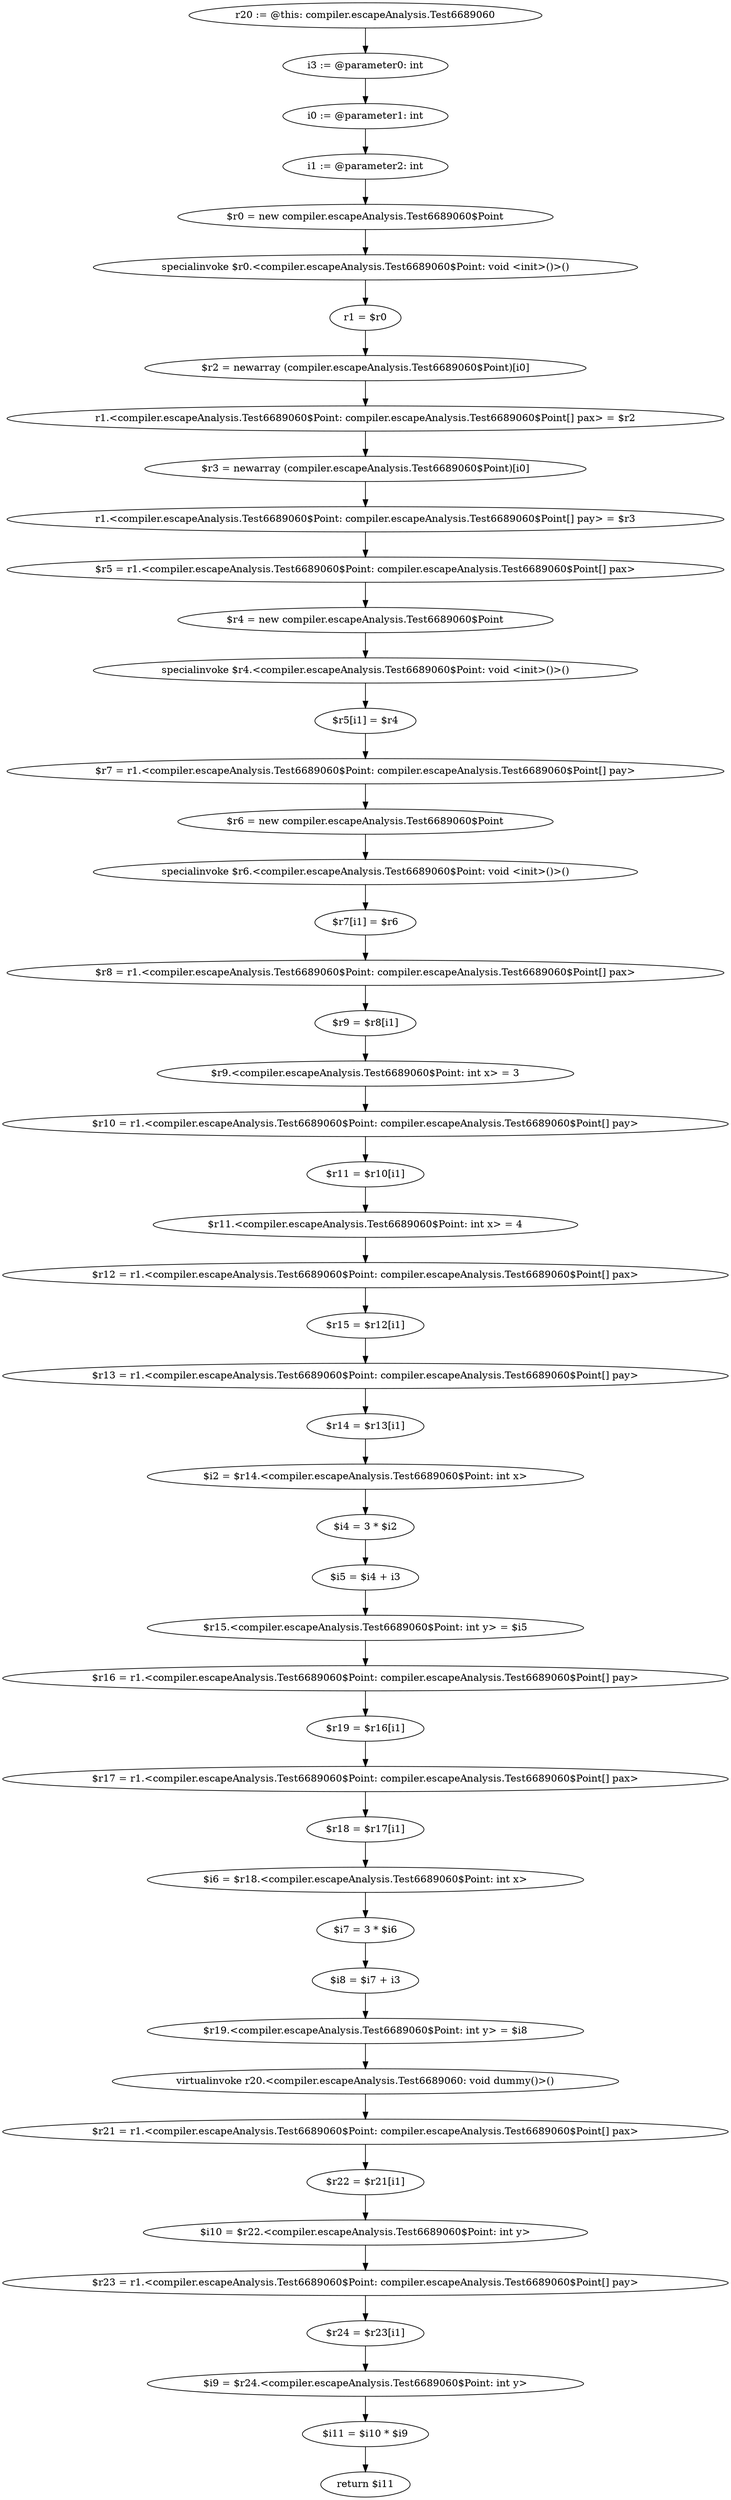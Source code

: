digraph "unitGraph" {
    "r20 := @this: compiler.escapeAnalysis.Test6689060"
    "i3 := @parameter0: int"
    "i0 := @parameter1: int"
    "i1 := @parameter2: int"
    "$r0 = new compiler.escapeAnalysis.Test6689060$Point"
    "specialinvoke $r0.<compiler.escapeAnalysis.Test6689060$Point: void <init>()>()"
    "r1 = $r0"
    "$r2 = newarray (compiler.escapeAnalysis.Test6689060$Point)[i0]"
    "r1.<compiler.escapeAnalysis.Test6689060$Point: compiler.escapeAnalysis.Test6689060$Point[] pax> = $r2"
    "$r3 = newarray (compiler.escapeAnalysis.Test6689060$Point)[i0]"
    "r1.<compiler.escapeAnalysis.Test6689060$Point: compiler.escapeAnalysis.Test6689060$Point[] pay> = $r3"
    "$r5 = r1.<compiler.escapeAnalysis.Test6689060$Point: compiler.escapeAnalysis.Test6689060$Point[] pax>"
    "$r4 = new compiler.escapeAnalysis.Test6689060$Point"
    "specialinvoke $r4.<compiler.escapeAnalysis.Test6689060$Point: void <init>()>()"
    "$r5[i1] = $r4"
    "$r7 = r1.<compiler.escapeAnalysis.Test6689060$Point: compiler.escapeAnalysis.Test6689060$Point[] pay>"
    "$r6 = new compiler.escapeAnalysis.Test6689060$Point"
    "specialinvoke $r6.<compiler.escapeAnalysis.Test6689060$Point: void <init>()>()"
    "$r7[i1] = $r6"
    "$r8 = r1.<compiler.escapeAnalysis.Test6689060$Point: compiler.escapeAnalysis.Test6689060$Point[] pax>"
    "$r9 = $r8[i1]"
    "$r9.<compiler.escapeAnalysis.Test6689060$Point: int x> = 3"
    "$r10 = r1.<compiler.escapeAnalysis.Test6689060$Point: compiler.escapeAnalysis.Test6689060$Point[] pay>"
    "$r11 = $r10[i1]"
    "$r11.<compiler.escapeAnalysis.Test6689060$Point: int x> = 4"
    "$r12 = r1.<compiler.escapeAnalysis.Test6689060$Point: compiler.escapeAnalysis.Test6689060$Point[] pax>"
    "$r15 = $r12[i1]"
    "$r13 = r1.<compiler.escapeAnalysis.Test6689060$Point: compiler.escapeAnalysis.Test6689060$Point[] pay>"
    "$r14 = $r13[i1]"
    "$i2 = $r14.<compiler.escapeAnalysis.Test6689060$Point: int x>"
    "$i4 = 3 * $i2"
    "$i5 = $i4 + i3"
    "$r15.<compiler.escapeAnalysis.Test6689060$Point: int y> = $i5"
    "$r16 = r1.<compiler.escapeAnalysis.Test6689060$Point: compiler.escapeAnalysis.Test6689060$Point[] pay>"
    "$r19 = $r16[i1]"
    "$r17 = r1.<compiler.escapeAnalysis.Test6689060$Point: compiler.escapeAnalysis.Test6689060$Point[] pax>"
    "$r18 = $r17[i1]"
    "$i6 = $r18.<compiler.escapeAnalysis.Test6689060$Point: int x>"
    "$i7 = 3 * $i6"
    "$i8 = $i7 + i3"
    "$r19.<compiler.escapeAnalysis.Test6689060$Point: int y> = $i8"
    "virtualinvoke r20.<compiler.escapeAnalysis.Test6689060: void dummy()>()"
    "$r21 = r1.<compiler.escapeAnalysis.Test6689060$Point: compiler.escapeAnalysis.Test6689060$Point[] pax>"
    "$r22 = $r21[i1]"
    "$i10 = $r22.<compiler.escapeAnalysis.Test6689060$Point: int y>"
    "$r23 = r1.<compiler.escapeAnalysis.Test6689060$Point: compiler.escapeAnalysis.Test6689060$Point[] pay>"
    "$r24 = $r23[i1]"
    "$i9 = $r24.<compiler.escapeAnalysis.Test6689060$Point: int y>"
    "$i11 = $i10 * $i9"
    "return $i11"
    "r20 := @this: compiler.escapeAnalysis.Test6689060"->"i3 := @parameter0: int";
    "i3 := @parameter0: int"->"i0 := @parameter1: int";
    "i0 := @parameter1: int"->"i1 := @parameter2: int";
    "i1 := @parameter2: int"->"$r0 = new compiler.escapeAnalysis.Test6689060$Point";
    "$r0 = new compiler.escapeAnalysis.Test6689060$Point"->"specialinvoke $r0.<compiler.escapeAnalysis.Test6689060$Point: void <init>()>()";
    "specialinvoke $r0.<compiler.escapeAnalysis.Test6689060$Point: void <init>()>()"->"r1 = $r0";
    "r1 = $r0"->"$r2 = newarray (compiler.escapeAnalysis.Test6689060$Point)[i0]";
    "$r2 = newarray (compiler.escapeAnalysis.Test6689060$Point)[i0]"->"r1.<compiler.escapeAnalysis.Test6689060$Point: compiler.escapeAnalysis.Test6689060$Point[] pax> = $r2";
    "r1.<compiler.escapeAnalysis.Test6689060$Point: compiler.escapeAnalysis.Test6689060$Point[] pax> = $r2"->"$r3 = newarray (compiler.escapeAnalysis.Test6689060$Point)[i0]";
    "$r3 = newarray (compiler.escapeAnalysis.Test6689060$Point)[i0]"->"r1.<compiler.escapeAnalysis.Test6689060$Point: compiler.escapeAnalysis.Test6689060$Point[] pay> = $r3";
    "r1.<compiler.escapeAnalysis.Test6689060$Point: compiler.escapeAnalysis.Test6689060$Point[] pay> = $r3"->"$r5 = r1.<compiler.escapeAnalysis.Test6689060$Point: compiler.escapeAnalysis.Test6689060$Point[] pax>";
    "$r5 = r1.<compiler.escapeAnalysis.Test6689060$Point: compiler.escapeAnalysis.Test6689060$Point[] pax>"->"$r4 = new compiler.escapeAnalysis.Test6689060$Point";
    "$r4 = new compiler.escapeAnalysis.Test6689060$Point"->"specialinvoke $r4.<compiler.escapeAnalysis.Test6689060$Point: void <init>()>()";
    "specialinvoke $r4.<compiler.escapeAnalysis.Test6689060$Point: void <init>()>()"->"$r5[i1] = $r4";
    "$r5[i1] = $r4"->"$r7 = r1.<compiler.escapeAnalysis.Test6689060$Point: compiler.escapeAnalysis.Test6689060$Point[] pay>";
    "$r7 = r1.<compiler.escapeAnalysis.Test6689060$Point: compiler.escapeAnalysis.Test6689060$Point[] pay>"->"$r6 = new compiler.escapeAnalysis.Test6689060$Point";
    "$r6 = new compiler.escapeAnalysis.Test6689060$Point"->"specialinvoke $r6.<compiler.escapeAnalysis.Test6689060$Point: void <init>()>()";
    "specialinvoke $r6.<compiler.escapeAnalysis.Test6689060$Point: void <init>()>()"->"$r7[i1] = $r6";
    "$r7[i1] = $r6"->"$r8 = r1.<compiler.escapeAnalysis.Test6689060$Point: compiler.escapeAnalysis.Test6689060$Point[] pax>";
    "$r8 = r1.<compiler.escapeAnalysis.Test6689060$Point: compiler.escapeAnalysis.Test6689060$Point[] pax>"->"$r9 = $r8[i1]";
    "$r9 = $r8[i1]"->"$r9.<compiler.escapeAnalysis.Test6689060$Point: int x> = 3";
    "$r9.<compiler.escapeAnalysis.Test6689060$Point: int x> = 3"->"$r10 = r1.<compiler.escapeAnalysis.Test6689060$Point: compiler.escapeAnalysis.Test6689060$Point[] pay>";
    "$r10 = r1.<compiler.escapeAnalysis.Test6689060$Point: compiler.escapeAnalysis.Test6689060$Point[] pay>"->"$r11 = $r10[i1]";
    "$r11 = $r10[i1]"->"$r11.<compiler.escapeAnalysis.Test6689060$Point: int x> = 4";
    "$r11.<compiler.escapeAnalysis.Test6689060$Point: int x> = 4"->"$r12 = r1.<compiler.escapeAnalysis.Test6689060$Point: compiler.escapeAnalysis.Test6689060$Point[] pax>";
    "$r12 = r1.<compiler.escapeAnalysis.Test6689060$Point: compiler.escapeAnalysis.Test6689060$Point[] pax>"->"$r15 = $r12[i1]";
    "$r15 = $r12[i1]"->"$r13 = r1.<compiler.escapeAnalysis.Test6689060$Point: compiler.escapeAnalysis.Test6689060$Point[] pay>";
    "$r13 = r1.<compiler.escapeAnalysis.Test6689060$Point: compiler.escapeAnalysis.Test6689060$Point[] pay>"->"$r14 = $r13[i1]";
    "$r14 = $r13[i1]"->"$i2 = $r14.<compiler.escapeAnalysis.Test6689060$Point: int x>";
    "$i2 = $r14.<compiler.escapeAnalysis.Test6689060$Point: int x>"->"$i4 = 3 * $i2";
    "$i4 = 3 * $i2"->"$i5 = $i4 + i3";
    "$i5 = $i4 + i3"->"$r15.<compiler.escapeAnalysis.Test6689060$Point: int y> = $i5";
    "$r15.<compiler.escapeAnalysis.Test6689060$Point: int y> = $i5"->"$r16 = r1.<compiler.escapeAnalysis.Test6689060$Point: compiler.escapeAnalysis.Test6689060$Point[] pay>";
    "$r16 = r1.<compiler.escapeAnalysis.Test6689060$Point: compiler.escapeAnalysis.Test6689060$Point[] pay>"->"$r19 = $r16[i1]";
    "$r19 = $r16[i1]"->"$r17 = r1.<compiler.escapeAnalysis.Test6689060$Point: compiler.escapeAnalysis.Test6689060$Point[] pax>";
    "$r17 = r1.<compiler.escapeAnalysis.Test6689060$Point: compiler.escapeAnalysis.Test6689060$Point[] pax>"->"$r18 = $r17[i1]";
    "$r18 = $r17[i1]"->"$i6 = $r18.<compiler.escapeAnalysis.Test6689060$Point: int x>";
    "$i6 = $r18.<compiler.escapeAnalysis.Test6689060$Point: int x>"->"$i7 = 3 * $i6";
    "$i7 = 3 * $i6"->"$i8 = $i7 + i3";
    "$i8 = $i7 + i3"->"$r19.<compiler.escapeAnalysis.Test6689060$Point: int y> = $i8";
    "$r19.<compiler.escapeAnalysis.Test6689060$Point: int y> = $i8"->"virtualinvoke r20.<compiler.escapeAnalysis.Test6689060: void dummy()>()";
    "virtualinvoke r20.<compiler.escapeAnalysis.Test6689060: void dummy()>()"->"$r21 = r1.<compiler.escapeAnalysis.Test6689060$Point: compiler.escapeAnalysis.Test6689060$Point[] pax>";
    "$r21 = r1.<compiler.escapeAnalysis.Test6689060$Point: compiler.escapeAnalysis.Test6689060$Point[] pax>"->"$r22 = $r21[i1]";
    "$r22 = $r21[i1]"->"$i10 = $r22.<compiler.escapeAnalysis.Test6689060$Point: int y>";
    "$i10 = $r22.<compiler.escapeAnalysis.Test6689060$Point: int y>"->"$r23 = r1.<compiler.escapeAnalysis.Test6689060$Point: compiler.escapeAnalysis.Test6689060$Point[] pay>";
    "$r23 = r1.<compiler.escapeAnalysis.Test6689060$Point: compiler.escapeAnalysis.Test6689060$Point[] pay>"->"$r24 = $r23[i1]";
    "$r24 = $r23[i1]"->"$i9 = $r24.<compiler.escapeAnalysis.Test6689060$Point: int y>";
    "$i9 = $r24.<compiler.escapeAnalysis.Test6689060$Point: int y>"->"$i11 = $i10 * $i9";
    "$i11 = $i10 * $i9"->"return $i11";
}

